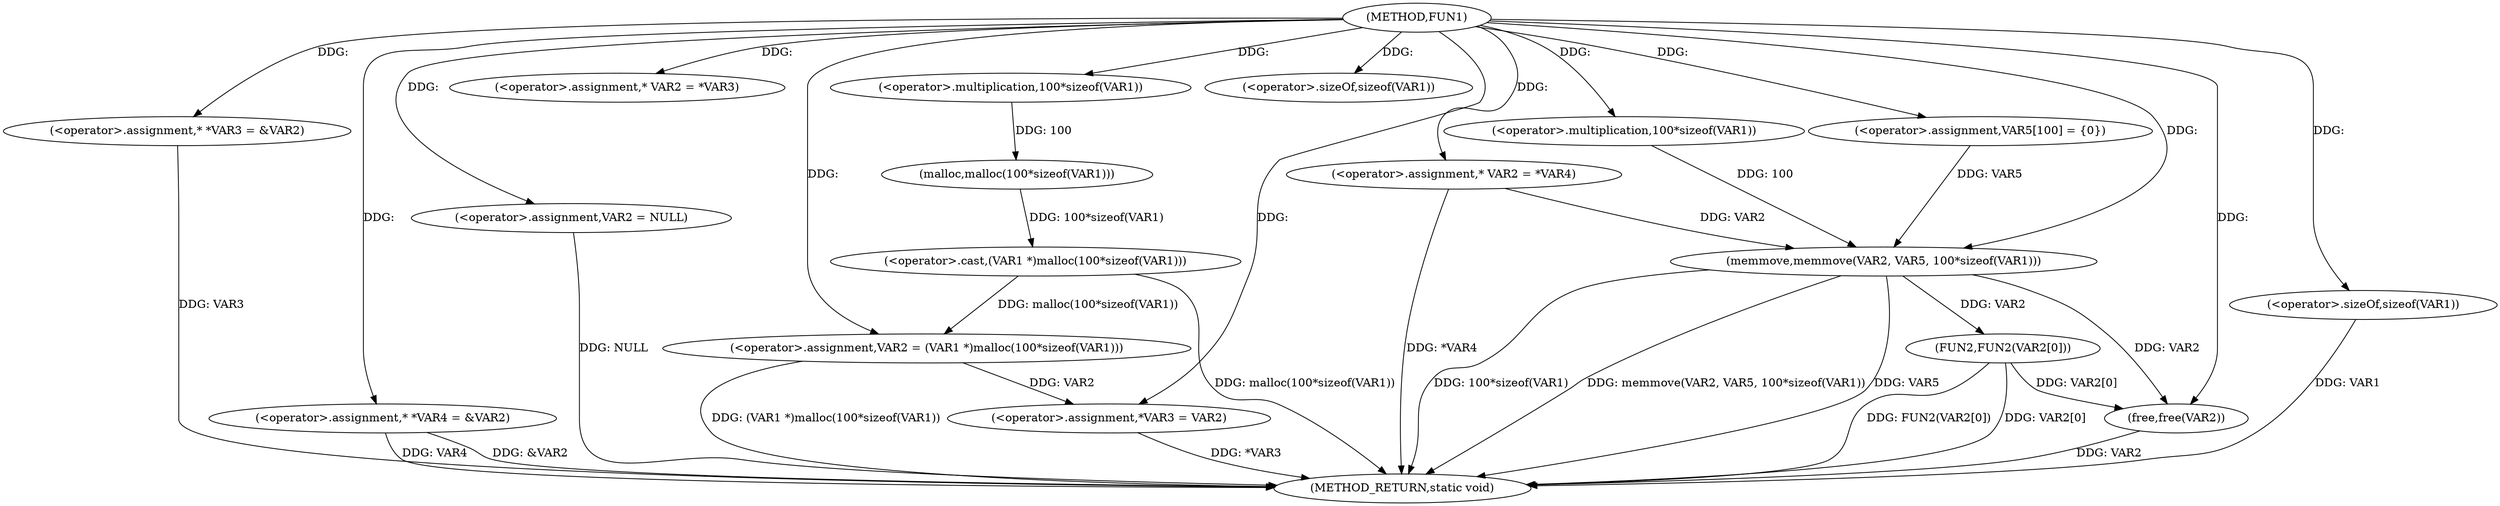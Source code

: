 digraph FUN1 {  
"1000100" [label = "(METHOD,FUN1)" ]
"1000158" [label = "(METHOD_RETURN,static void)" ]
"1000104" [label = "(<operator>.assignment,* *VAR3 = &VAR2)" ]
"1000109" [label = "(<operator>.assignment,* *VAR4 = &VAR2)" ]
"1000113" [label = "(<operator>.assignment,VAR2 = NULL)" ]
"1000118" [label = "(<operator>.assignment,* VAR2 = *VAR3)" ]
"1000122" [label = "(<operator>.assignment,VAR2 = (VAR1 *)malloc(100*sizeof(VAR1)))" ]
"1000124" [label = "(<operator>.cast,(VAR1 *)malloc(100*sizeof(VAR1)))" ]
"1000126" [label = "(malloc,malloc(100*sizeof(VAR1)))" ]
"1000127" [label = "(<operator>.multiplication,100*sizeof(VAR1))" ]
"1000129" [label = "(<operator>.sizeOf,sizeof(VAR1))" ]
"1000131" [label = "(<operator>.assignment,*VAR3 = VAR2)" ]
"1000137" [label = "(<operator>.assignment,* VAR2 = *VAR4)" ]
"1000143" [label = "(<operator>.assignment,VAR5[100] = {0})" ]
"1000145" [label = "(memmove,memmove(VAR2, VAR5, 100*sizeof(VAR1)))" ]
"1000148" [label = "(<operator>.multiplication,100*sizeof(VAR1))" ]
"1000150" [label = "(<operator>.sizeOf,sizeof(VAR1))" ]
"1000152" [label = "(FUN2,FUN2(VAR2[0]))" ]
"1000156" [label = "(free,free(VAR2))" ]
  "1000124" -> "1000158"  [ label = "DDG: malloc(100*sizeof(VAR1))"] 
  "1000150" -> "1000158"  [ label = "DDG: VAR1"] 
  "1000156" -> "1000158"  [ label = "DDG: VAR2"] 
  "1000104" -> "1000158"  [ label = "DDG: VAR3"] 
  "1000152" -> "1000158"  [ label = "DDG: FUN2(VAR2[0])"] 
  "1000113" -> "1000158"  [ label = "DDG: NULL"] 
  "1000145" -> "1000158"  [ label = "DDG: 100*sizeof(VAR1)"] 
  "1000152" -> "1000158"  [ label = "DDG: VAR2[0]"] 
  "1000131" -> "1000158"  [ label = "DDG: *VAR3"] 
  "1000137" -> "1000158"  [ label = "DDG: *VAR4"] 
  "1000109" -> "1000158"  [ label = "DDG: VAR4"] 
  "1000145" -> "1000158"  [ label = "DDG: memmove(VAR2, VAR5, 100*sizeof(VAR1))"] 
  "1000145" -> "1000158"  [ label = "DDG: VAR5"] 
  "1000109" -> "1000158"  [ label = "DDG: &VAR2"] 
  "1000122" -> "1000158"  [ label = "DDG: (VAR1 *)malloc(100*sizeof(VAR1))"] 
  "1000100" -> "1000104"  [ label = "DDG: "] 
  "1000100" -> "1000109"  [ label = "DDG: "] 
  "1000100" -> "1000113"  [ label = "DDG: "] 
  "1000100" -> "1000118"  [ label = "DDG: "] 
  "1000124" -> "1000122"  [ label = "DDG: malloc(100*sizeof(VAR1))"] 
  "1000100" -> "1000122"  [ label = "DDG: "] 
  "1000126" -> "1000124"  [ label = "DDG: 100*sizeof(VAR1)"] 
  "1000127" -> "1000126"  [ label = "DDG: 100"] 
  "1000100" -> "1000127"  [ label = "DDG: "] 
  "1000100" -> "1000129"  [ label = "DDG: "] 
  "1000122" -> "1000131"  [ label = "DDG: VAR2"] 
  "1000100" -> "1000131"  [ label = "DDG: "] 
  "1000100" -> "1000137"  [ label = "DDG: "] 
  "1000100" -> "1000143"  [ label = "DDG: "] 
  "1000137" -> "1000145"  [ label = "DDG: VAR2"] 
  "1000100" -> "1000145"  [ label = "DDG: "] 
  "1000143" -> "1000145"  [ label = "DDG: VAR5"] 
  "1000148" -> "1000145"  [ label = "DDG: 100"] 
  "1000100" -> "1000148"  [ label = "DDG: "] 
  "1000100" -> "1000150"  [ label = "DDG: "] 
  "1000145" -> "1000152"  [ label = "DDG: VAR2"] 
  "1000152" -> "1000156"  [ label = "DDG: VAR2[0]"] 
  "1000145" -> "1000156"  [ label = "DDG: VAR2"] 
  "1000100" -> "1000156"  [ label = "DDG: "] 
}

